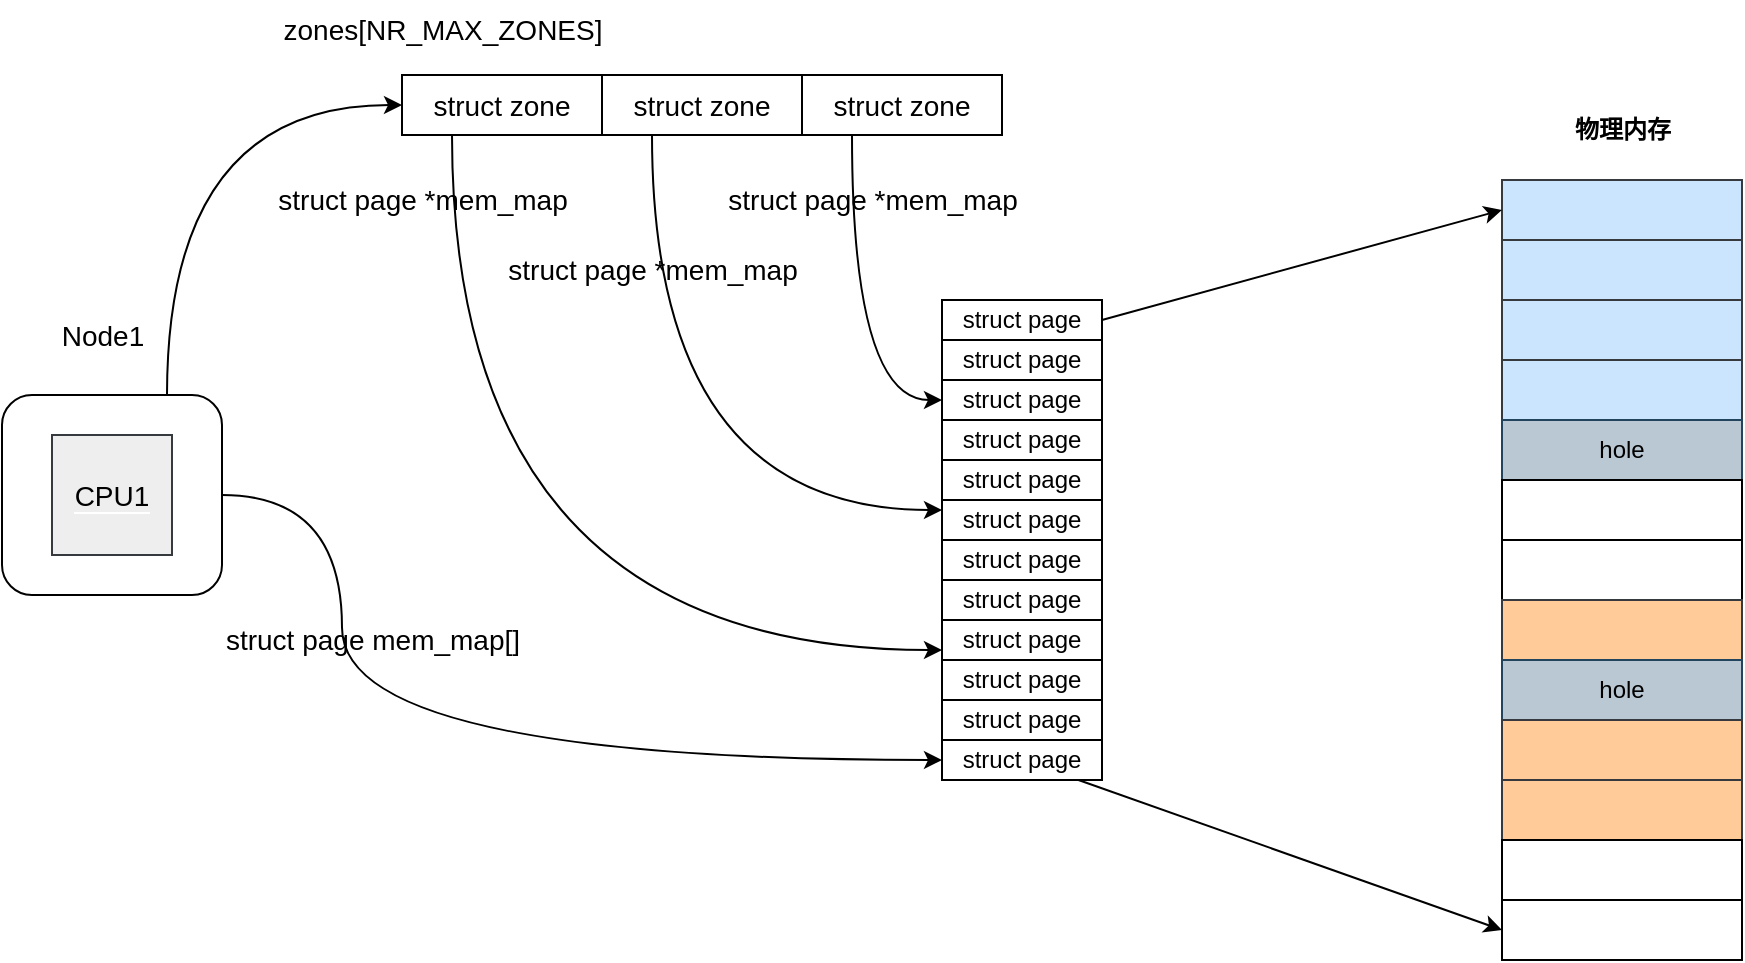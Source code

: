 <mxfile version="21.2.8" type="device">
  <diagram name="Page-1" id="c7558073-3199-34d8-9f00-42111426c3f3">
    <mxGraphModel dx="1946" dy="753" grid="1" gridSize="10" guides="1" tooltips="1" connect="1" arrows="1" fold="1" page="1" pageScale="1" pageWidth="826" pageHeight="1169" background="none" math="0" shadow="0">
      <root>
        <mxCell id="0" />
        <mxCell id="1" parent="0" />
        <mxCell id="8m3beTwyRqIR_tZnSEBx-558" value="" style="rounded=0;whiteSpace=wrap;html=1;labelBackgroundColor=#33FFFF;fillColor=#cce5ff;strokeColor=#36393d;" parent="1" vertex="1">
          <mxGeometry x="680" y="140" width="120" height="30" as="geometry" />
        </mxCell>
        <mxCell id="8m3beTwyRqIR_tZnSEBx-559" value="" style="rounded=0;whiteSpace=wrap;html=1;labelBackgroundColor=#33FFFF;fillColor=#cce5ff;strokeColor=#36393d;" parent="1" vertex="1">
          <mxGeometry x="680" y="170" width="120" height="30" as="geometry" />
        </mxCell>
        <mxCell id="8m3beTwyRqIR_tZnSEBx-560" value="" style="rounded=0;whiteSpace=wrap;html=1;labelBackgroundColor=#33FFFF;fillColor=#cce5ff;strokeColor=#36393d;" parent="1" vertex="1">
          <mxGeometry x="680" y="200" width="120" height="30" as="geometry" />
        </mxCell>
        <mxCell id="8m3beTwyRqIR_tZnSEBx-561" value="" style="rounded=0;whiteSpace=wrap;html=1;labelBackgroundColor=#33FFFF;fillColor=#cce5ff;strokeColor=#36393d;" parent="1" vertex="1">
          <mxGeometry x="680" y="230" width="120" height="30" as="geometry" />
        </mxCell>
        <mxCell id="8m3beTwyRqIR_tZnSEBx-562" value="hole" style="rounded=0;whiteSpace=wrap;html=1;labelBackgroundColor=none;fillColor=#bac8d3;strokeColor=#23445d;" parent="1" vertex="1">
          <mxGeometry x="680" y="260" width="120" height="30" as="geometry" />
        </mxCell>
        <mxCell id="8m3beTwyRqIR_tZnSEBx-563" value="" style="rounded=0;whiteSpace=wrap;html=1;labelBackgroundColor=#33FFFF;" parent="1" vertex="1">
          <mxGeometry x="680" y="290" width="120" height="30" as="geometry" />
        </mxCell>
        <mxCell id="8m3beTwyRqIR_tZnSEBx-564" value="" style="rounded=0;whiteSpace=wrap;html=1;labelBackgroundColor=#33FFFF;" parent="1" vertex="1">
          <mxGeometry x="680" y="320" width="120" height="30" as="geometry" />
        </mxCell>
        <mxCell id="8m3beTwyRqIR_tZnSEBx-565" value="" style="rounded=0;whiteSpace=wrap;html=1;labelBackgroundColor=#33FFFF;fillColor=#ffcc99;strokeColor=#36393d;" parent="1" vertex="1">
          <mxGeometry x="680" y="350" width="120" height="30" as="geometry" />
        </mxCell>
        <mxCell id="8m3beTwyRqIR_tZnSEBx-566" value="hole" style="rounded=0;whiteSpace=wrap;html=1;labelBackgroundColor=#FFFFF;fillColor=#bac8d3;strokeColor=#23445d;" parent="1" vertex="1">
          <mxGeometry x="680" y="380" width="120" height="30" as="geometry" />
        </mxCell>
        <mxCell id="8m3beTwyRqIR_tZnSEBx-567" value="" style="rounded=0;whiteSpace=wrap;html=1;labelBackgroundColor=#33FFFF;fillColor=#ffcc99;strokeColor=#36393d;" parent="1" vertex="1">
          <mxGeometry x="680" y="410" width="120" height="30" as="geometry" />
        </mxCell>
        <mxCell id="8m3beTwyRqIR_tZnSEBx-568" value="" style="rounded=0;whiteSpace=wrap;html=1;labelBackgroundColor=#33FFFF;fillColor=#ffcc99;strokeColor=#36393d;" parent="1" vertex="1">
          <mxGeometry x="680" y="440" width="120" height="30" as="geometry" />
        </mxCell>
        <mxCell id="8m3beTwyRqIR_tZnSEBx-569" value="" style="rounded=0;whiteSpace=wrap;html=1;labelBackgroundColor=#33FFFF;" parent="1" vertex="1">
          <mxGeometry x="680" y="470" width="120" height="30" as="geometry" />
        </mxCell>
        <mxCell id="8m3beTwyRqIR_tZnSEBx-570" value="&lt;b&gt;物理内存&lt;/b&gt;" style="text;html=1;align=center;verticalAlign=middle;resizable=0;points=[];autosize=1;strokeColor=none;fillColor=none;" parent="1" vertex="1">
          <mxGeometry x="705" y="100" width="70" height="30" as="geometry" />
        </mxCell>
        <mxCell id="8m3beTwyRqIR_tZnSEBx-571" value="" style="rounded=0;whiteSpace=wrap;html=1;labelBackgroundColor=#33FFFF;" parent="1" vertex="1">
          <mxGeometry x="680" y="500" width="120" height="30" as="geometry" />
        </mxCell>
        <mxCell id="8m3beTwyRqIR_tZnSEBx-607" style="edgeStyle=orthogonalEdgeStyle;curved=1;orthogonalLoop=1;jettySize=auto;html=1;exitX=0.75;exitY=0;exitDx=0;exitDy=0;entryX=0;entryY=0.5;entryDx=0;entryDy=0;fontSize=14;" parent="1" source="8m3beTwyRqIR_tZnSEBx-572" target="8m3beTwyRqIR_tZnSEBx-601" edge="1">
          <mxGeometry relative="1" as="geometry" />
        </mxCell>
        <mxCell id="8m3beTwyRqIR_tZnSEBx-653" style="edgeStyle=orthogonalEdgeStyle;curved=1;rounded=0;orthogonalLoop=1;jettySize=auto;html=1;entryX=0;entryY=0.5;entryDx=0;entryDy=0;fontSize=14;" parent="1" source="8m3beTwyRqIR_tZnSEBx-572" target="8m3beTwyRqIR_tZnSEBx-647" edge="1">
          <mxGeometry relative="1" as="geometry">
            <Array as="points">
              <mxPoint x="100" y="298" />
              <mxPoint x="100" y="430" />
            </Array>
          </mxGeometry>
        </mxCell>
        <mxCell id="8m3beTwyRqIR_tZnSEBx-572" value="" style="rounded=1;whiteSpace=wrap;html=1;labelBackgroundColor=none;labelBorderColor=none;fontSize=14;" parent="1" vertex="1">
          <mxGeometry x="-70" y="247.5" width="110" height="100" as="geometry" />
        </mxCell>
        <mxCell id="8m3beTwyRqIR_tZnSEBx-589" value="Node1" style="text;html=1;align=center;verticalAlign=middle;resizable=0;points=[];autosize=1;strokeColor=none;fillColor=none;fontSize=14;" parent="1" vertex="1">
          <mxGeometry x="-50" y="202.5" width="60" height="30" as="geometry" />
        </mxCell>
        <mxCell id="8m3beTwyRqIR_tZnSEBx-590" value="&lt;span style=&quot;background-color: rgb(238, 238, 238);&quot;&gt;CPU1&lt;/span&gt;" style="whiteSpace=wrap;html=1;aspect=fixed;labelBackgroundColor=#FFFFFF;labelBorderColor=none;fontSize=14;fillColor=#eeeeee;strokeColor=#36393d;" parent="1" vertex="1">
          <mxGeometry x="-45" y="267.5" width="60" height="60" as="geometry" />
        </mxCell>
        <mxCell id="8m3beTwyRqIR_tZnSEBx-654" style="edgeStyle=orthogonalEdgeStyle;curved=1;rounded=0;orthogonalLoop=1;jettySize=auto;html=1;exitX=0.25;exitY=1;exitDx=0;exitDy=0;entryX=0;entryY=0.75;entryDx=0;entryDy=0;fontSize=14;" parent="1" source="8m3beTwyRqIR_tZnSEBx-601" target="8m3beTwyRqIR_tZnSEBx-644" edge="1">
          <mxGeometry relative="1" as="geometry" />
        </mxCell>
        <mxCell id="8m3beTwyRqIR_tZnSEBx-601" value="&lt;span style=&quot;&quot;&gt;struct zone&lt;/span&gt;" style="rounded=0;whiteSpace=wrap;html=1;labelBackgroundColor=none;labelBorderColor=none;fontSize=14;" parent="1" vertex="1">
          <mxGeometry x="130" y="87.5" width="100" height="30" as="geometry" />
        </mxCell>
        <mxCell id="8m3beTwyRqIR_tZnSEBx-655" style="edgeStyle=orthogonalEdgeStyle;curved=1;rounded=0;orthogonalLoop=1;jettySize=auto;html=1;exitX=0.25;exitY=1;exitDx=0;exitDy=0;entryX=0;entryY=0.25;entryDx=0;entryDy=0;fontSize=14;" parent="1" source="8m3beTwyRqIR_tZnSEBx-604" target="8m3beTwyRqIR_tZnSEBx-640" edge="1">
          <mxGeometry relative="1" as="geometry" />
        </mxCell>
        <mxCell id="8m3beTwyRqIR_tZnSEBx-604" value="&lt;span style=&quot;&quot;&gt;struct zone&lt;/span&gt;" style="rounded=0;whiteSpace=wrap;html=1;labelBackgroundColor=none;labelBorderColor=none;fontSize=14;" parent="1" vertex="1">
          <mxGeometry x="230" y="87.5" width="100" height="30" as="geometry" />
        </mxCell>
        <mxCell id="8m3beTwyRqIR_tZnSEBx-608" value="zones[NR_MAX_ZONES]" style="text;html=1;align=center;verticalAlign=middle;resizable=0;points=[];autosize=1;strokeColor=none;fillColor=none;fontSize=14;" parent="1" vertex="1">
          <mxGeometry x="60" y="50" width="180" height="30" as="geometry" />
        </mxCell>
        <mxCell id="8m3beTwyRqIR_tZnSEBx-656" style="edgeStyle=orthogonalEdgeStyle;curved=1;rounded=0;orthogonalLoop=1;jettySize=auto;html=1;exitX=0.25;exitY=1;exitDx=0;exitDy=0;entryX=0;entryY=0.5;entryDx=0;entryDy=0;fontSize=14;" parent="1" source="8m3beTwyRqIR_tZnSEBx-609" target="8m3beTwyRqIR_tZnSEBx-637" edge="1">
          <mxGeometry relative="1" as="geometry" />
        </mxCell>
        <mxCell id="8m3beTwyRqIR_tZnSEBx-609" value="&lt;span style=&quot;&quot;&gt;struct zone&lt;/span&gt;" style="rounded=0;whiteSpace=wrap;html=1;labelBackgroundColor=none;labelBorderColor=none;fontSize=14;" parent="1" vertex="1">
          <mxGeometry x="330" y="87.5" width="100" height="30" as="geometry" />
        </mxCell>
        <mxCell id="8m3beTwyRqIR_tZnSEBx-649" style="rounded=0;orthogonalLoop=1;jettySize=auto;html=1;exitX=1;exitY=0.5;exitDx=0;exitDy=0;entryX=0;entryY=0.5;entryDx=0;entryDy=0;fontSize=14;" parent="1" source="8m3beTwyRqIR_tZnSEBx-635" target="8m3beTwyRqIR_tZnSEBx-558" edge="1">
          <mxGeometry relative="1" as="geometry" />
        </mxCell>
        <mxCell id="8m3beTwyRqIR_tZnSEBx-635" value="&lt;span style=&quot;&quot;&gt;struct page&lt;/span&gt;" style="rounded=0;whiteSpace=wrap;html=1;labelBackgroundColor=none;" parent="1" vertex="1">
          <mxGeometry x="400" y="200" width="80" height="20" as="geometry" />
        </mxCell>
        <mxCell id="8m3beTwyRqIR_tZnSEBx-636" value="&lt;span style=&quot;&quot;&gt;struct page&lt;/span&gt;" style="rounded=0;whiteSpace=wrap;html=1;labelBackgroundColor=none;" parent="1" vertex="1">
          <mxGeometry x="400" y="220" width="80" height="20" as="geometry" />
        </mxCell>
        <mxCell id="8m3beTwyRqIR_tZnSEBx-637" value="&lt;span style=&quot;&quot;&gt;struct page&lt;/span&gt;" style="rounded=0;whiteSpace=wrap;html=1;labelBackgroundColor=none;" parent="1" vertex="1">
          <mxGeometry x="400" y="240" width="80" height="20" as="geometry" />
        </mxCell>
        <mxCell id="8m3beTwyRqIR_tZnSEBx-638" value="&lt;span style=&quot;&quot;&gt;struct page&lt;/span&gt;" style="rounded=0;whiteSpace=wrap;html=1;labelBackgroundColor=none;" parent="1" vertex="1">
          <mxGeometry x="400" y="260" width="80" height="20" as="geometry" />
        </mxCell>
        <mxCell id="8m3beTwyRqIR_tZnSEBx-639" value="&lt;span style=&quot;&quot;&gt;struct page&lt;/span&gt;" style="rounded=0;whiteSpace=wrap;html=1;labelBackgroundColor=none;" parent="1" vertex="1">
          <mxGeometry x="400" y="280" width="80" height="20" as="geometry" />
        </mxCell>
        <mxCell id="8m3beTwyRqIR_tZnSEBx-640" value="&lt;span style=&quot;&quot;&gt;struct page&lt;/span&gt;" style="rounded=0;whiteSpace=wrap;html=1;labelBackgroundColor=none;" parent="1" vertex="1">
          <mxGeometry x="400" y="300" width="80" height="20" as="geometry" />
        </mxCell>
        <mxCell id="8m3beTwyRqIR_tZnSEBx-641" value="&lt;span style=&quot;&quot;&gt;struct page&lt;/span&gt;" style="rounded=0;whiteSpace=wrap;html=1;labelBackgroundColor=none;" parent="1" vertex="1">
          <mxGeometry x="400" y="320" width="80" height="20" as="geometry" />
        </mxCell>
        <mxCell id="8m3beTwyRqIR_tZnSEBx-642" value="&lt;span style=&quot;&quot;&gt;struct page&lt;/span&gt;" style="rounded=0;whiteSpace=wrap;html=1;labelBackgroundColor=none;" parent="1" vertex="1">
          <mxGeometry x="400" y="340" width="80" height="20" as="geometry" />
        </mxCell>
        <mxCell id="8m3beTwyRqIR_tZnSEBx-643" value="&lt;span style=&quot;&quot;&gt;struct page&lt;/span&gt;" style="rounded=0;whiteSpace=wrap;html=1;labelBackgroundColor=none;" parent="1" vertex="1">
          <mxGeometry x="400" y="340" width="80" height="20" as="geometry" />
        </mxCell>
        <mxCell id="8m3beTwyRqIR_tZnSEBx-644" value="&lt;span style=&quot;&quot;&gt;struct page&lt;/span&gt;" style="rounded=0;whiteSpace=wrap;html=1;labelBackgroundColor=none;" parent="1" vertex="1">
          <mxGeometry x="400" y="360" width="80" height="20" as="geometry" />
        </mxCell>
        <mxCell id="8m3beTwyRqIR_tZnSEBx-645" value="&lt;span style=&quot;&quot;&gt;struct page&lt;/span&gt;" style="rounded=0;whiteSpace=wrap;html=1;labelBackgroundColor=none;" parent="1" vertex="1">
          <mxGeometry x="400" y="380" width="80" height="20" as="geometry" />
        </mxCell>
        <mxCell id="8m3beTwyRqIR_tZnSEBx-646" value="&lt;span style=&quot;&quot;&gt;struct page&lt;/span&gt;" style="rounded=0;whiteSpace=wrap;html=1;labelBackgroundColor=none;" parent="1" vertex="1">
          <mxGeometry x="400" y="400" width="80" height="20" as="geometry" />
        </mxCell>
        <mxCell id="8m3beTwyRqIR_tZnSEBx-650" style="edgeStyle=none;rounded=0;orthogonalLoop=1;jettySize=auto;html=1;entryX=0;entryY=0.5;entryDx=0;entryDy=0;fontSize=14;" parent="1" source="8m3beTwyRqIR_tZnSEBx-647" target="8m3beTwyRqIR_tZnSEBx-571" edge="1">
          <mxGeometry relative="1" as="geometry" />
        </mxCell>
        <mxCell id="8m3beTwyRqIR_tZnSEBx-647" value="&lt;span style=&quot;&quot;&gt;struct page&lt;/span&gt;" style="rounded=0;whiteSpace=wrap;html=1;labelBackgroundColor=none;" parent="1" vertex="1">
          <mxGeometry x="400" y="420" width="80" height="20" as="geometry" />
        </mxCell>
        <mxCell id="8m3beTwyRqIR_tZnSEBx-658" value="struct page mem_map[]" style="text;html=1;align=center;verticalAlign=middle;resizable=0;points=[];autosize=1;strokeColor=none;fillColor=none;fontSize=14;" parent="1" vertex="1">
          <mxGeometry x="30" y="355" width="170" height="30" as="geometry" />
        </mxCell>
        <mxCell id="8m3beTwyRqIR_tZnSEBx-659" value="struct page *mem_map" style="text;html=1;align=center;verticalAlign=middle;resizable=0;points=[];autosize=1;strokeColor=none;fillColor=none;fontSize=14;" parent="1" vertex="1">
          <mxGeometry x="55" y="135" width="170" height="30" as="geometry" />
        </mxCell>
        <mxCell id="8m3beTwyRqIR_tZnSEBx-661" value="struct page *mem_map" style="text;html=1;align=center;verticalAlign=middle;resizable=0;points=[];autosize=1;strokeColor=none;fillColor=none;fontSize=14;" parent="1" vertex="1">
          <mxGeometry x="170" y="170" width="170" height="30" as="geometry" />
        </mxCell>
        <mxCell id="8m3beTwyRqIR_tZnSEBx-662" value="struct page *mem_map" style="text;html=1;align=center;verticalAlign=middle;resizable=0;points=[];autosize=1;strokeColor=none;fillColor=none;fontSize=14;" parent="1" vertex="1">
          <mxGeometry x="280" y="135" width="170" height="30" as="geometry" />
        </mxCell>
      </root>
    </mxGraphModel>
  </diagram>
</mxfile>
